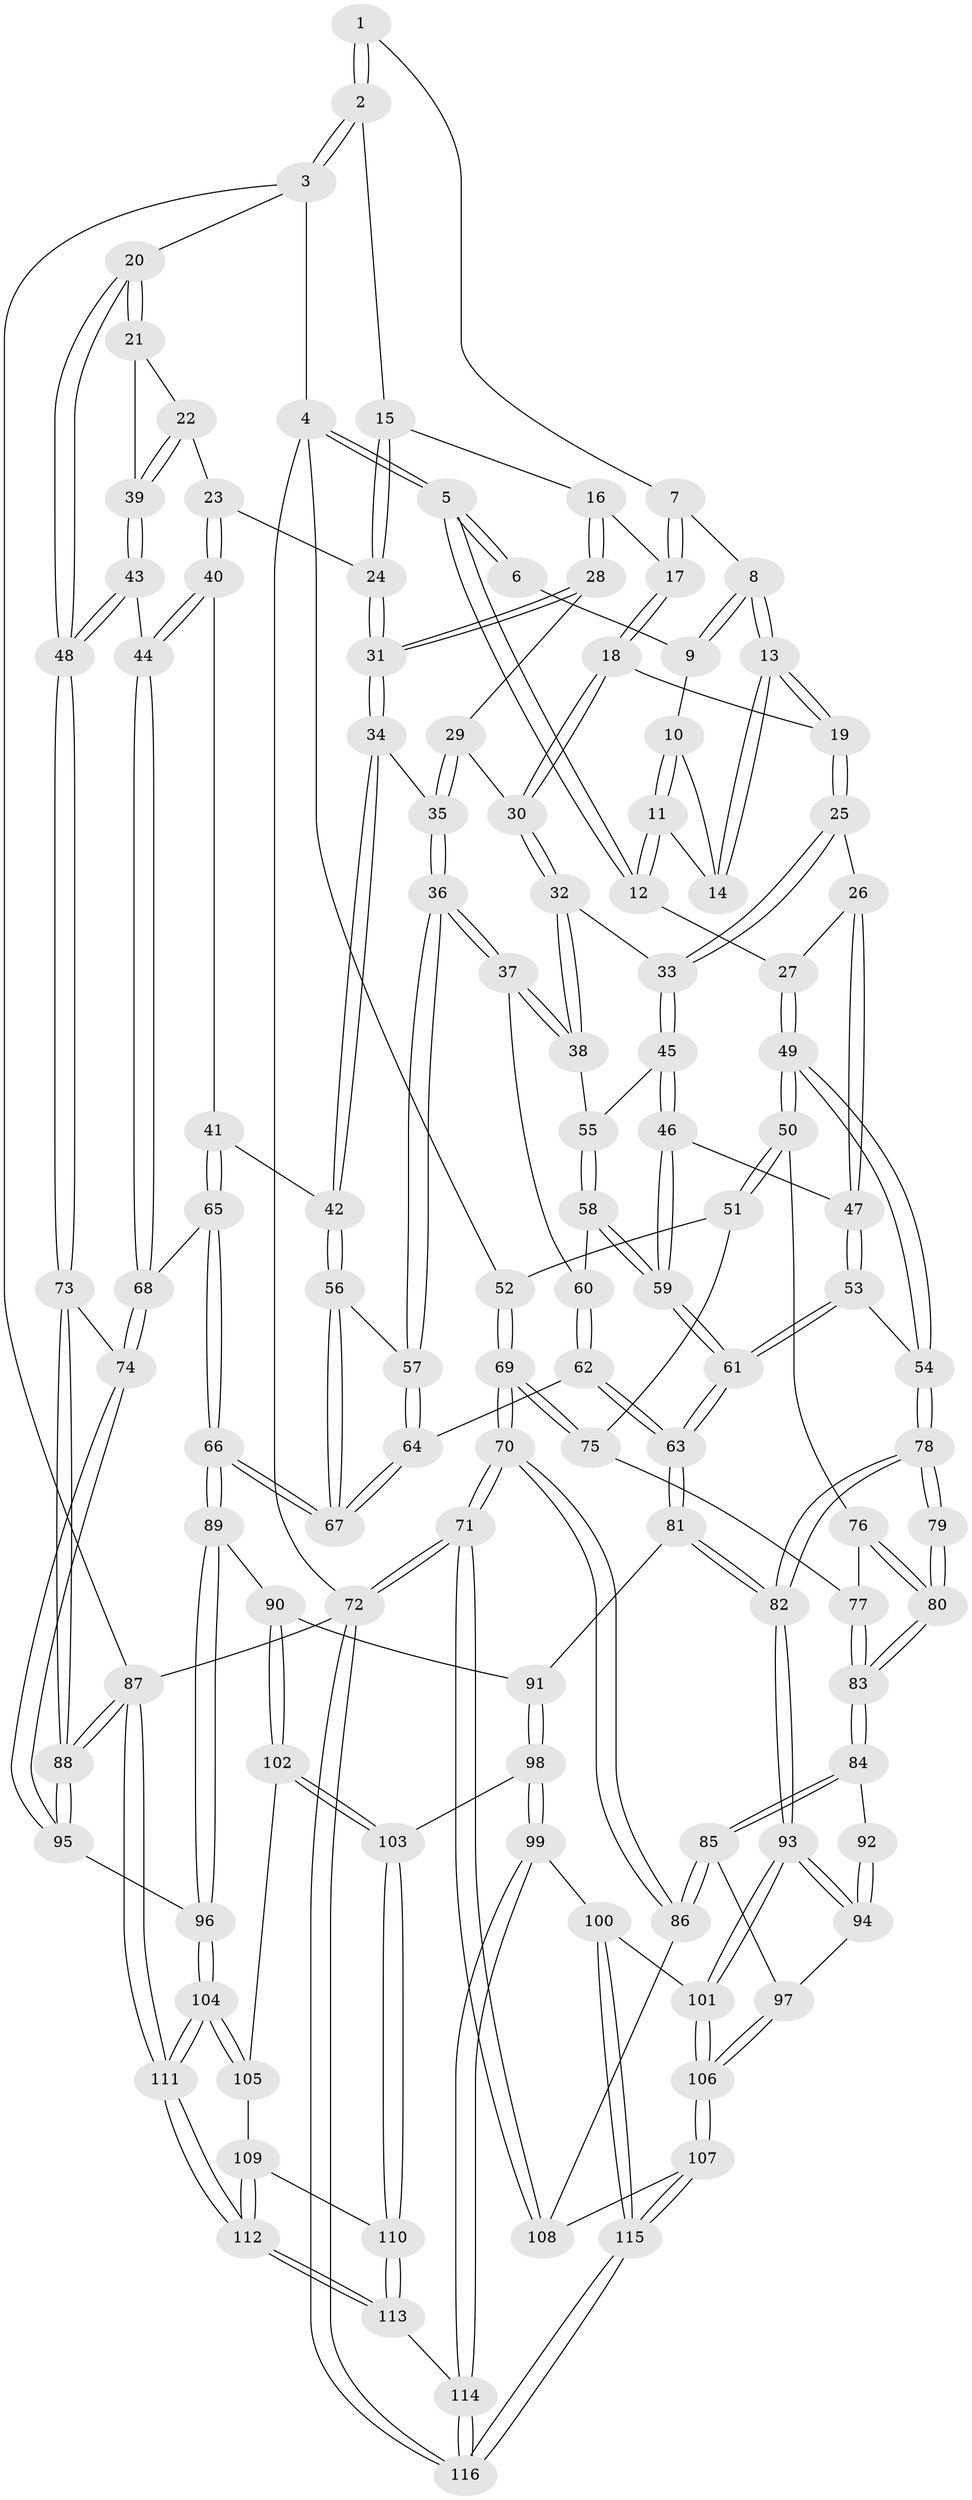 // Generated by graph-tools (version 1.1) at 2025/11/02/27/25 16:11:51]
// undirected, 116 vertices, 287 edges
graph export_dot {
graph [start="1"]
  node [color=gray90,style=filled];
  1 [pos="+0.737486004542101+0"];
  2 [pos="+0.8817119772732085+0"];
  3 [pos="+1+0"];
  4 [pos="+0+0"];
  5 [pos="+0+0"];
  6 [pos="+0.3812339059925483+0"];
  7 [pos="+0.5783256331067818+0.055112805983959436"];
  8 [pos="+0.5311261873142942+0.06266235102145544"];
  9 [pos="+0.45819423166938233+0"];
  10 [pos="+0.4478487560327807+0.02423303548476756"];
  11 [pos="+0.3808800592326993+0.10704608756980714"];
  12 [pos="+0.26741994843187705+0.14835644456212763"];
  13 [pos="+0.49935971631757525+0.14826967160648474"];
  14 [pos="+0.452421666382587+0.1095512858927953"];
  15 [pos="+0.859318659601334+0"];
  16 [pos="+0.6583731872645839+0.10531291050385538"];
  17 [pos="+0.6117869752004462+0.09352184054428704"];
  18 [pos="+0.5499498968238914+0.18556379260982508"];
  19 [pos="+0.5020516702888902+0.16361027719217003"];
  20 [pos="+1+0.0037814850627636448"];
  21 [pos="+1+0.1639648633732089"];
  22 [pos="+0.8401672529862312+0.20050339063100733"];
  23 [pos="+0.8183254452343006+0.19770507256840864"];
  24 [pos="+0.8074521361674196+0.1918473001577711"];
  25 [pos="+0.4051811080884712+0.23328402045922592"];
  26 [pos="+0.3242287027840747+0.21144227603913776"];
  27 [pos="+0.29221230753364397+0.19712978051200258"];
  28 [pos="+0.67674209414434+0.14831734679393277"];
  29 [pos="+0.5876912963871826+0.21051826372236032"];
  30 [pos="+0.571103541582002+0.20861629481177188"];
  31 [pos="+0.7788486391125495+0.20383844764997966"];
  32 [pos="+0.5459554917451571+0.27368661057754656"];
  33 [pos="+0.4270946425605154+0.26736849455827655"];
  34 [pos="+0.7391801285476246+0.2587672347904446"];
  35 [pos="+0.6517169776064474+0.26614580830961043"];
  36 [pos="+0.598943746285114+0.3591932779691568"];
  37 [pos="+0.5818704745651572+0.35256860615406443"];
  38 [pos="+0.5567412505544829+0.3316708388065934"];
  39 [pos="+0.9432132878256088+0.2920618371374639"];
  40 [pos="+0.8747006023457452+0.37546740354832625"];
  41 [pos="+0.7440876653301015+0.35701610646629833"];
  42 [pos="+0.7393336412527043+0.351450769452671"];
  43 [pos="+0.9549687024466464+0.37705372160327266"];
  44 [pos="+0.8767796177570044+0.37718258894123025"];
  45 [pos="+0.4311977574639652+0.28514575882538484"];
  46 [pos="+0.4261069951945148+0.3541473622402523"];
  47 [pos="+0.3667713898145877+0.3771920570024906"];
  48 [pos="+1+0.49590403768696323"];
  49 [pos="+0.21133004089939847+0.4017435235263264"];
  50 [pos="+0.2069637596899091+0.4021660955586028"];
  51 [pos="+0.14616194412562328+0.38702039766795426"];
  52 [pos="+0+0"];
  53 [pos="+0.3101447271880287+0.43256581503716646"];
  54 [pos="+0.23251582920999905+0.4169134009350095"];
  55 [pos="+0.5275532057751099+0.336250705120673"];
  56 [pos="+0.6322602001863247+0.3843467468242583"];
  57 [pos="+0.6093446484196737+0.3726116176151226"];
  58 [pos="+0.4653760809429915+0.38106061451330986"];
  59 [pos="+0.4542508733230991+0.3830149335272844"];
  60 [pos="+0.5194803423335969+0.40652258357634646"];
  61 [pos="+0.43631706636847395+0.5452617336677062"];
  62 [pos="+0.5244089708885248+0.4970133832423817"];
  63 [pos="+0.4391765635357455+0.5503400752005243"];
  64 [pos="+0.5359519247837983+0.49390195821074556"];
  65 [pos="+0.7571101272157496+0.5593519765496829"];
  66 [pos="+0.7397807858832821+0.5694467116493857"];
  67 [pos="+0.6782836171014275+0.5188367876768778"];
  68 [pos="+0.7861943311932068+0.5536632475570941"];
  69 [pos="+0+0.48052217326245994"];
  70 [pos="+0+0.7739938112160218"];
  71 [pos="+0+1"];
  72 [pos="+0+1"];
  73 [pos="+1+0.5072757125084458"];
  74 [pos="+0.9381287870664855+0.584007201813212"];
  75 [pos="+0.045565936061213924+0.4513111745054406"];
  76 [pos="+0.17619924108549437+0.46448270448739065"];
  77 [pos="+0.08554221176963137+0.5331308981960926"];
  78 [pos="+0.24750101219561277+0.5733728375615875"];
  79 [pos="+0.24074572405014408+0.5760784894854794"];
  80 [pos="+0.1533601752880871+0.5445409948943962"];
  81 [pos="+0.43394047619120607+0.6064821665028444"];
  82 [pos="+0.35859611140805964+0.6450439530303498"];
  83 [pos="+0.09332158919647078+0.6118624547123087"];
  84 [pos="+0.09105125498470973+0.6191015229723196"];
  85 [pos="+0.04153074160224389+0.6922338283496029"];
  86 [pos="+0+0.7653005835254557"];
  87 [pos="+1+1"];
  88 [pos="+1+0.824085525387158"];
  89 [pos="+0.7261768512226192+0.5988450199697106"];
  90 [pos="+0.6228655040375584+0.6653458356610112"];
  91 [pos="+0.4676157137138045+0.6338937895927192"];
  92 [pos="+0.21899090823732234+0.592585927037852"];
  93 [pos="+0.30886437007056794+0.7190510209126666"];
  94 [pos="+0.19209349781960816+0.7114349006402325"];
  95 [pos="+0.8999587691169445+0.7505127045767013"];
  96 [pos="+0.8220176638775473+0.8126267102446377"];
  97 [pos="+0.1470468303357317+0.719069501881056"];
  98 [pos="+0.4876212945281773+0.8382194108155802"];
  99 [pos="+0.4409360171272939+0.8615282202580405"];
  100 [pos="+0.3907978111080451+0.854271365119195"];
  101 [pos="+0.31203982161008814+0.7407597108196469"];
  102 [pos="+0.6244458800531334+0.7758847612250481"];
  103 [pos="+0.5279364983356647+0.8461896269496518"];
  104 [pos="+0.8179840647237285+0.8278978262036496"];
  105 [pos="+0.669634689045882+0.807501674853246"];
  106 [pos="+0.2106973037349915+0.8833042672583737"];
  107 [pos="+0.20822364264427934+0.898544595706978"];
  108 [pos="+0.1944317294786556+0.899729349754145"];
  109 [pos="+0.653524710913559+0.8789696196582673"];
  110 [pos="+0.5577572650722287+0.8904483378227995"];
  111 [pos="+0.9180397780164047+1"];
  112 [pos="+0.8279837491767978+1"];
  113 [pos="+0.6526113278766743+1"];
  114 [pos="+0.4646968628937376+1"];
  115 [pos="+0.2712151211332964+0.9603353908455904"];
  116 [pos="+0.3143540574107057+1"];
  1 -- 2;
  1 -- 2;
  1 -- 7;
  2 -- 3;
  2 -- 3;
  2 -- 15;
  3 -- 4;
  3 -- 20;
  3 -- 87;
  4 -- 5;
  4 -- 5;
  4 -- 52;
  4 -- 72;
  5 -- 6;
  5 -- 6;
  5 -- 12;
  5 -- 12;
  6 -- 9;
  7 -- 8;
  7 -- 17;
  7 -- 17;
  8 -- 9;
  8 -- 9;
  8 -- 13;
  8 -- 13;
  9 -- 10;
  10 -- 11;
  10 -- 11;
  10 -- 14;
  11 -- 12;
  11 -- 12;
  11 -- 14;
  12 -- 27;
  13 -- 14;
  13 -- 14;
  13 -- 19;
  13 -- 19;
  15 -- 16;
  15 -- 24;
  15 -- 24;
  16 -- 17;
  16 -- 28;
  16 -- 28;
  17 -- 18;
  17 -- 18;
  18 -- 19;
  18 -- 30;
  18 -- 30;
  19 -- 25;
  19 -- 25;
  20 -- 21;
  20 -- 21;
  20 -- 48;
  20 -- 48;
  21 -- 22;
  21 -- 39;
  22 -- 23;
  22 -- 39;
  22 -- 39;
  23 -- 24;
  23 -- 40;
  23 -- 40;
  24 -- 31;
  24 -- 31;
  25 -- 26;
  25 -- 33;
  25 -- 33;
  26 -- 27;
  26 -- 47;
  26 -- 47;
  27 -- 49;
  27 -- 49;
  28 -- 29;
  28 -- 31;
  28 -- 31;
  29 -- 30;
  29 -- 35;
  29 -- 35;
  30 -- 32;
  30 -- 32;
  31 -- 34;
  31 -- 34;
  32 -- 33;
  32 -- 38;
  32 -- 38;
  33 -- 45;
  33 -- 45;
  34 -- 35;
  34 -- 42;
  34 -- 42;
  35 -- 36;
  35 -- 36;
  36 -- 37;
  36 -- 37;
  36 -- 57;
  36 -- 57;
  37 -- 38;
  37 -- 38;
  37 -- 60;
  38 -- 55;
  39 -- 43;
  39 -- 43;
  40 -- 41;
  40 -- 44;
  40 -- 44;
  41 -- 42;
  41 -- 65;
  41 -- 65;
  42 -- 56;
  42 -- 56;
  43 -- 44;
  43 -- 48;
  43 -- 48;
  44 -- 68;
  44 -- 68;
  45 -- 46;
  45 -- 46;
  45 -- 55;
  46 -- 47;
  46 -- 59;
  46 -- 59;
  47 -- 53;
  47 -- 53;
  48 -- 73;
  48 -- 73;
  49 -- 50;
  49 -- 50;
  49 -- 54;
  49 -- 54;
  50 -- 51;
  50 -- 51;
  50 -- 76;
  51 -- 52;
  51 -- 75;
  52 -- 69;
  52 -- 69;
  53 -- 54;
  53 -- 61;
  53 -- 61;
  54 -- 78;
  54 -- 78;
  55 -- 58;
  55 -- 58;
  56 -- 57;
  56 -- 67;
  56 -- 67;
  57 -- 64;
  57 -- 64;
  58 -- 59;
  58 -- 59;
  58 -- 60;
  59 -- 61;
  59 -- 61;
  60 -- 62;
  60 -- 62;
  61 -- 63;
  61 -- 63;
  62 -- 63;
  62 -- 63;
  62 -- 64;
  63 -- 81;
  63 -- 81;
  64 -- 67;
  64 -- 67;
  65 -- 66;
  65 -- 66;
  65 -- 68;
  66 -- 67;
  66 -- 67;
  66 -- 89;
  66 -- 89;
  68 -- 74;
  68 -- 74;
  69 -- 70;
  69 -- 70;
  69 -- 75;
  69 -- 75;
  70 -- 71;
  70 -- 71;
  70 -- 86;
  70 -- 86;
  71 -- 72;
  71 -- 72;
  71 -- 108;
  71 -- 108;
  72 -- 116;
  72 -- 116;
  72 -- 87;
  73 -- 74;
  73 -- 88;
  73 -- 88;
  74 -- 95;
  74 -- 95;
  75 -- 77;
  76 -- 77;
  76 -- 80;
  76 -- 80;
  77 -- 83;
  77 -- 83;
  78 -- 79;
  78 -- 79;
  78 -- 82;
  78 -- 82;
  79 -- 80;
  79 -- 80;
  80 -- 83;
  80 -- 83;
  81 -- 82;
  81 -- 82;
  81 -- 91;
  82 -- 93;
  82 -- 93;
  83 -- 84;
  83 -- 84;
  84 -- 85;
  84 -- 85;
  84 -- 92;
  85 -- 86;
  85 -- 86;
  85 -- 97;
  86 -- 108;
  87 -- 88;
  87 -- 88;
  87 -- 111;
  87 -- 111;
  88 -- 95;
  88 -- 95;
  89 -- 90;
  89 -- 96;
  89 -- 96;
  90 -- 91;
  90 -- 102;
  90 -- 102;
  91 -- 98;
  91 -- 98;
  92 -- 94;
  92 -- 94;
  93 -- 94;
  93 -- 94;
  93 -- 101;
  93 -- 101;
  94 -- 97;
  95 -- 96;
  96 -- 104;
  96 -- 104;
  97 -- 106;
  97 -- 106;
  98 -- 99;
  98 -- 99;
  98 -- 103;
  99 -- 100;
  99 -- 114;
  99 -- 114;
  100 -- 101;
  100 -- 115;
  100 -- 115;
  101 -- 106;
  101 -- 106;
  102 -- 103;
  102 -- 103;
  102 -- 105;
  103 -- 110;
  103 -- 110;
  104 -- 105;
  104 -- 105;
  104 -- 111;
  104 -- 111;
  105 -- 109;
  106 -- 107;
  106 -- 107;
  107 -- 108;
  107 -- 115;
  107 -- 115;
  109 -- 110;
  109 -- 112;
  109 -- 112;
  110 -- 113;
  110 -- 113;
  111 -- 112;
  111 -- 112;
  112 -- 113;
  112 -- 113;
  113 -- 114;
  114 -- 116;
  114 -- 116;
  115 -- 116;
  115 -- 116;
}
